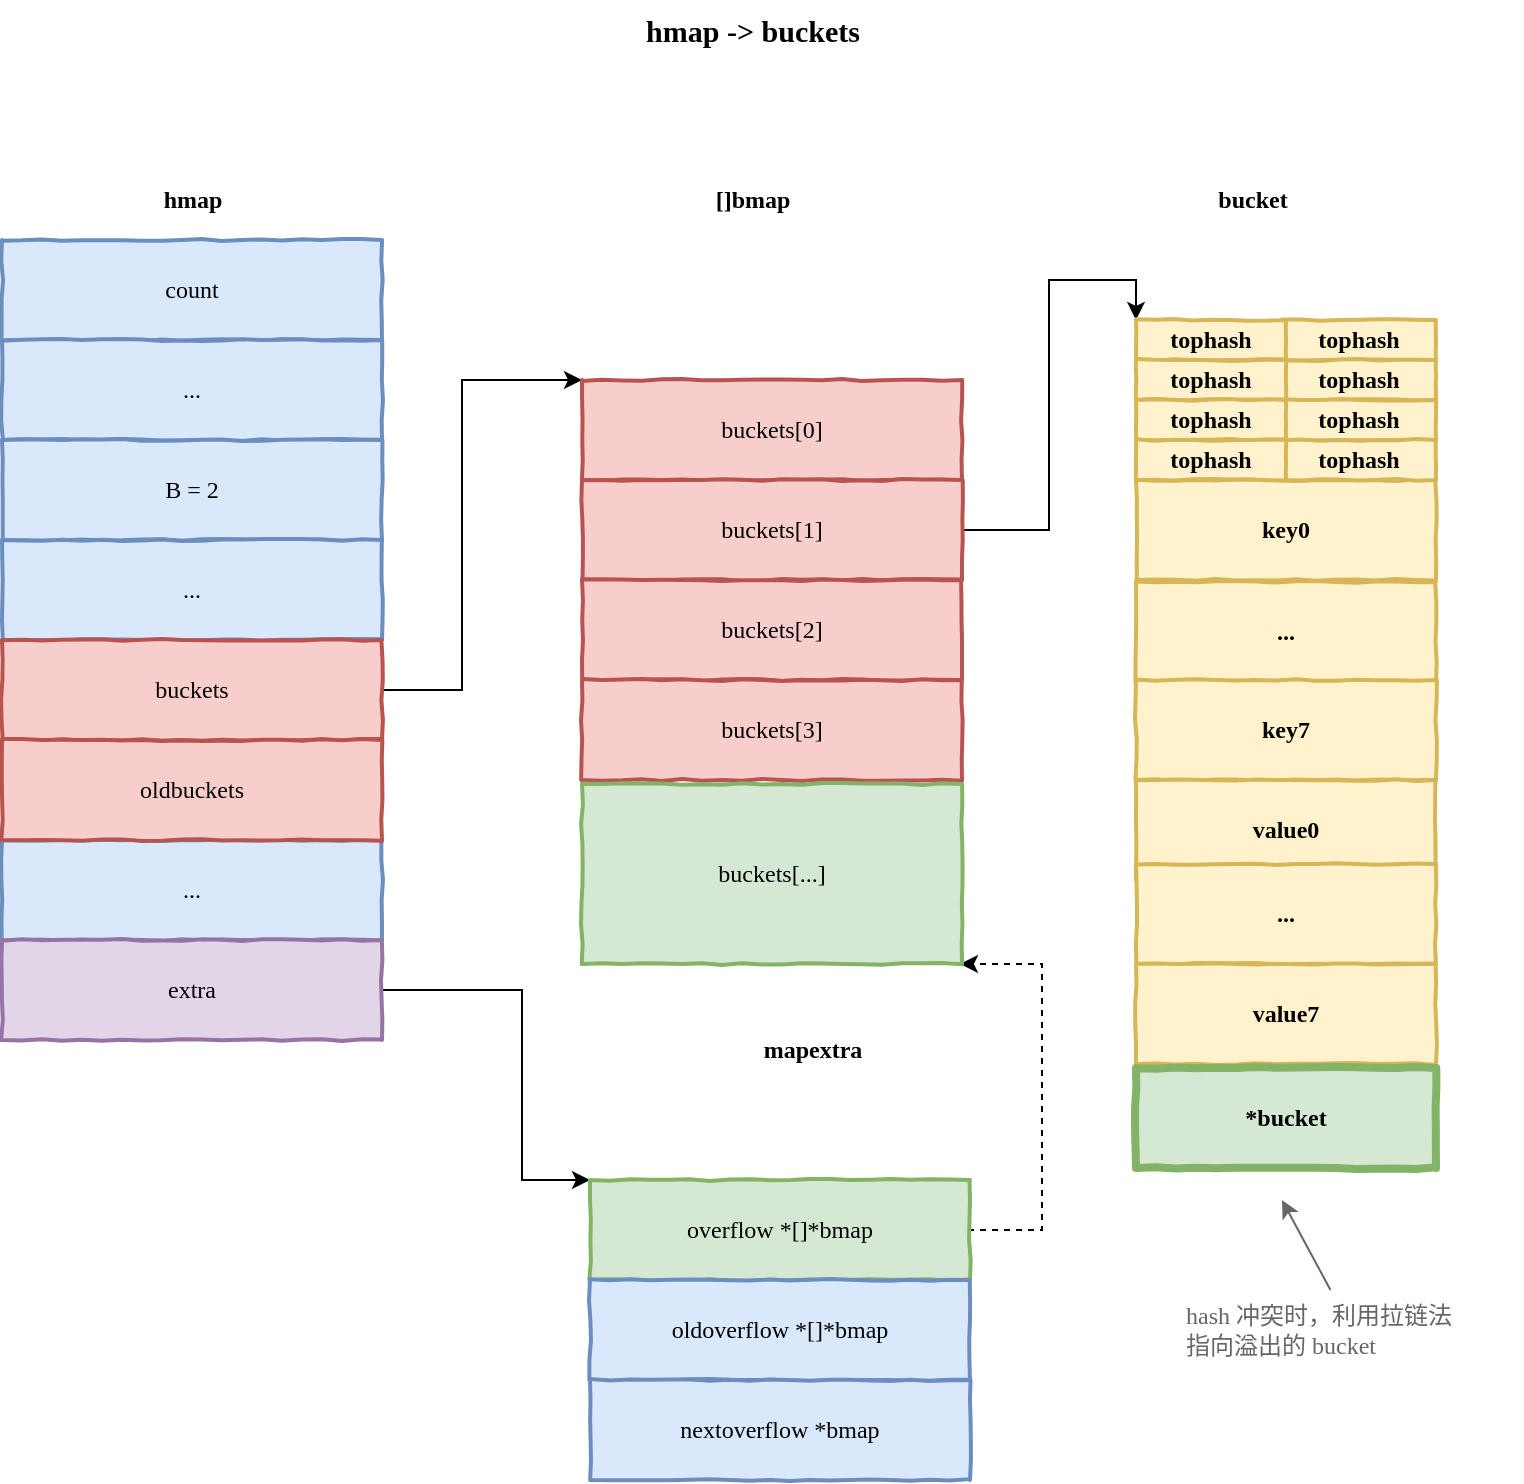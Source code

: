 <mxfile version="24.7.8">
  <diagram name="第 1 页" id="t2ewgCgAzbBRNsm4YQQK">
    <mxGraphModel dx="1080" dy="789" grid="1" gridSize="10" guides="1" tooltips="1" connect="1" arrows="1" fold="1" page="1" pageScale="1" pageWidth="827" pageHeight="1169" math="0" shadow="0">
      <root>
        <mxCell id="0" />
        <mxCell id="1" parent="0" />
        <mxCell id="KTlh5fkEzJNQhNYiEp_2-1" value="&lt;font face=&quot;monaco&quot;&gt;count&lt;/font&gt;" style="rounded=0;whiteSpace=wrap;html=1;strokeWidth=2;fillColor=#dae8fc;strokeColor=#6c8ebf;comic=1;jiggle=1;" parent="1" vertex="1">
          <mxGeometry x="110" y="210" width="190" height="50" as="geometry" />
        </mxCell>
        <mxCell id="KTlh5fkEzJNQhNYiEp_2-2" value="&lt;font face=&quot;Monaco&quot;&gt;&lt;b&gt;hmap&lt;/b&gt;&lt;/font&gt;" style="text;html=1;align=center;verticalAlign=middle;resizable=0;points=[];autosize=1;strokeColor=none;fillColor=none;fontSize=12;fontFamily=Helvetica;fontColor=default;" parent="1" vertex="1">
          <mxGeometry x="180" y="175" width="50" height="30" as="geometry" />
        </mxCell>
        <mxCell id="KTlh5fkEzJNQhNYiEp_2-3" value="&lt;font face=&quot;monaco&quot;&gt;...&lt;/font&gt;" style="rounded=0;whiteSpace=wrap;html=1;strokeWidth=2;fillColor=#dae8fc;strokeColor=#6c8ebf;comic=1;jiggle=1;" parent="1" vertex="1">
          <mxGeometry x="110" y="260" width="190" height="50" as="geometry" />
        </mxCell>
        <mxCell id="KTlh5fkEzJNQhNYiEp_2-4" value="&lt;font size=&quot;1&quot; face=&quot;Monaco&quot;&gt;&lt;b style=&quot;font-size: 15px;&quot;&gt;hmap -&amp;gt; buckets&lt;/b&gt;&lt;/font&gt;" style="text;html=1;align=center;verticalAlign=middle;resizable=0;points=[];autosize=1;strokeColor=none;fillColor=none;fontSize=12;fontFamily=Helvetica;fontColor=default;" parent="1" vertex="1">
          <mxGeometry x="405" y="90" width="160" height="30" as="geometry" />
        </mxCell>
        <mxCell id="KTlh5fkEzJNQhNYiEp_2-5" value="&lt;font face=&quot;monaco&quot;&gt;B = 2&lt;/font&gt;" style="rounded=0;whiteSpace=wrap;html=1;strokeWidth=2;fillColor=#dae8fc;strokeColor=#6c8ebf;comic=1;jiggle=1;" parent="1" vertex="1">
          <mxGeometry x="110" y="310" width="190" height="50" as="geometry" />
        </mxCell>
        <mxCell id="KTlh5fkEzJNQhNYiEp_2-6" value="&lt;font face=&quot;monaco&quot;&gt;...&lt;/font&gt;" style="rounded=0;whiteSpace=wrap;html=1;strokeWidth=2;fillColor=#dae8fc;strokeColor=#6c8ebf;comic=1;jiggle=1;" parent="1" vertex="1">
          <mxGeometry x="110" y="360" width="190" height="50" as="geometry" />
        </mxCell>
        <mxCell id="KTlh5fkEzJNQhNYiEp_2-17" style="edgeStyle=orthogonalEdgeStyle;rounded=0;orthogonalLoop=1;jettySize=auto;html=1;entryX=0;entryY=0;entryDx=0;entryDy=0;" parent="1" source="KTlh5fkEzJNQhNYiEp_2-7" target="KTlh5fkEzJNQhNYiEp_2-9" edge="1">
          <mxGeometry relative="1" as="geometry">
            <Array as="points">
              <mxPoint x="340" y="435" />
              <mxPoint x="340" y="280" />
            </Array>
          </mxGeometry>
        </mxCell>
        <mxCell id="KTlh5fkEzJNQhNYiEp_2-7" value="&lt;font face=&quot;monaco&quot;&gt;buckets&lt;/font&gt;" style="rounded=0;whiteSpace=wrap;html=1;strokeWidth=2;fillColor=#f8cecc;strokeColor=#b85450;comic=1;jiggle=1;" parent="1" vertex="1">
          <mxGeometry x="110" y="410" width="190" height="50" as="geometry" />
        </mxCell>
        <mxCell id="KTlh5fkEzJNQhNYiEp_2-8" value="&lt;font face=&quot;monaco&quot;&gt;...&lt;/font&gt;" style="rounded=0;whiteSpace=wrap;html=1;strokeWidth=2;fillColor=#dae8fc;strokeColor=#6c8ebf;comic=1;jiggle=1;" parent="1" vertex="1">
          <mxGeometry x="110" y="510" width="190" height="50" as="geometry" />
        </mxCell>
        <mxCell id="KTlh5fkEzJNQhNYiEp_2-9" value="&lt;font face=&quot;monaco&quot;&gt;buckets[0]&lt;/font&gt;" style="rounded=0;whiteSpace=wrap;html=1;strokeWidth=2;fillColor=#f8cecc;strokeColor=#b85450;comic=1;jiggle=1;" parent="1" vertex="1">
          <mxGeometry x="400" y="280" width="190" height="50" as="geometry" />
        </mxCell>
        <mxCell id="KTlh5fkEzJNQhNYiEp_2-10" value="&lt;font face=&quot;Monaco&quot;&gt;&lt;b&gt;[]bmap&lt;/b&gt;&lt;/font&gt;" style="text;html=1;align=center;verticalAlign=middle;resizable=0;points=[];autosize=1;strokeColor=none;fillColor=none;fontSize=12;fontFamily=Helvetica;fontColor=default;" parent="1" vertex="1">
          <mxGeometry x="450" y="175" width="70" height="30" as="geometry" />
        </mxCell>
        <mxCell id="MtdLeRse6ukXb3ePK4xq-26" style="edgeStyle=orthogonalEdgeStyle;rounded=0;orthogonalLoop=1;jettySize=auto;html=1;entryX=0;entryY=0;entryDx=0;entryDy=0;" edge="1" parent="1" source="KTlh5fkEzJNQhNYiEp_2-14" target="MtdLeRse6ukXb3ePK4xq-22">
          <mxGeometry relative="1" as="geometry" />
        </mxCell>
        <mxCell id="KTlh5fkEzJNQhNYiEp_2-14" value="&lt;font face=&quot;monaco&quot;&gt;buckets[1]&lt;/font&gt;" style="rounded=0;whiteSpace=wrap;html=1;strokeWidth=2;fillColor=#f8cecc;strokeColor=#b85450;comic=1;jiggle=1;" parent="1" vertex="1">
          <mxGeometry x="400" y="330" width="190" height="50" as="geometry" />
        </mxCell>
        <mxCell id="KTlh5fkEzJNQhNYiEp_2-15" value="&lt;font face=&quot;monaco&quot;&gt;buckets[2]&lt;/font&gt;" style="rounded=0;whiteSpace=wrap;html=1;strokeWidth=2;fillColor=#f8cecc;strokeColor=#b85450;comic=1;jiggle=1;" parent="1" vertex="1">
          <mxGeometry x="400" y="380" width="190" height="50" as="geometry" />
        </mxCell>
        <mxCell id="KTlh5fkEzJNQhNYiEp_2-16" value="&lt;font face=&quot;monaco&quot;&gt;buckets[3]&lt;/font&gt;" style="rounded=0;whiteSpace=wrap;html=1;strokeWidth=2;fillColor=#f8cecc;strokeColor=#b85450;comic=1;jiggle=1;" parent="1" vertex="1">
          <mxGeometry x="400" y="430" width="190" height="50" as="geometry" />
        </mxCell>
        <mxCell id="KTlh5fkEzJNQhNYiEp_2-18" value="&lt;font face=&quot;monaco&quot;&gt;oldbuckets&lt;/font&gt;" style="rounded=0;whiteSpace=wrap;html=1;strokeWidth=2;fillColor=#f8cecc;strokeColor=#b85450;comic=1;jiggle=1;" parent="1" vertex="1">
          <mxGeometry x="110" y="460" width="190" height="50" as="geometry" />
        </mxCell>
        <mxCell id="KTlh5fkEzJNQhNYiEp_2-22" style="edgeStyle=orthogonalEdgeStyle;rounded=0;orthogonalLoop=1;jettySize=auto;html=1;entryX=0;entryY=0;entryDx=0;entryDy=0;" parent="1" source="KTlh5fkEzJNQhNYiEp_2-19" target="KTlh5fkEzJNQhNYiEp_2-20" edge="1">
          <mxGeometry relative="1" as="geometry">
            <Array as="points">
              <mxPoint x="370" y="585" />
              <mxPoint x="370" y="680" />
            </Array>
          </mxGeometry>
        </mxCell>
        <mxCell id="KTlh5fkEzJNQhNYiEp_2-19" value="&lt;font face=&quot;monaco&quot;&gt;extra&lt;/font&gt;" style="rounded=0;whiteSpace=wrap;html=1;strokeWidth=2;fillColor=#e1d5e7;strokeColor=#9673a6;comic=1;jiggle=1;" parent="1" vertex="1">
          <mxGeometry x="110" y="560" width="190" height="50" as="geometry" />
        </mxCell>
        <mxCell id="KTlh5fkEzJNQhNYiEp_2-28" style="edgeStyle=orthogonalEdgeStyle;rounded=0;orthogonalLoop=1;jettySize=auto;html=1;entryX=1;entryY=1;entryDx=0;entryDy=0;dashed=1;" parent="1" edge="1">
          <mxGeometry relative="1" as="geometry">
            <Array as="points">
              <mxPoint x="630" y="705" />
              <mxPoint x="630" y="572" />
            </Array>
            <mxPoint x="593" y="705.0" as="sourcePoint" />
            <mxPoint x="589" y="572" as="targetPoint" />
          </mxGeometry>
        </mxCell>
        <mxCell id="KTlh5fkEzJNQhNYiEp_2-20" value="&lt;font face=&quot;monaco&quot;&gt;overflow *[]*bmap&lt;/font&gt;" style="rounded=0;whiteSpace=wrap;html=1;strokeWidth=2;fillColor=#d5e8d4;strokeColor=#82b366;comic=1;jiggle=1;" parent="1" vertex="1">
          <mxGeometry x="404" y="680" width="190" height="50" as="geometry" />
        </mxCell>
        <mxCell id="KTlh5fkEzJNQhNYiEp_2-21" value="&lt;font face=&quot;Monaco&quot;&gt;&lt;b&gt;mapextra&lt;/b&gt;&lt;/font&gt;" style="text;html=1;align=center;verticalAlign=middle;resizable=0;points=[];autosize=1;strokeColor=none;fillColor=none;fontSize=12;fontFamily=Helvetica;fontColor=default;" parent="1" vertex="1">
          <mxGeometry x="475" y="600" width="80" height="30" as="geometry" />
        </mxCell>
        <mxCell id="KTlh5fkEzJNQhNYiEp_2-23" value="&lt;font face=&quot;monaco&quot;&gt;oldoverflow *[]*bmap&lt;/font&gt;" style="rounded=0;whiteSpace=wrap;html=1;strokeWidth=2;fillColor=#dae8fc;strokeColor=#6c8ebf;comic=1;jiggle=1;" parent="1" vertex="1">
          <mxGeometry x="404" y="730" width="190" height="50" as="geometry" />
        </mxCell>
        <mxCell id="KTlh5fkEzJNQhNYiEp_2-24" value="&lt;font face=&quot;monaco&quot;&gt;nextoverflow *bmap&lt;/font&gt;" style="rounded=0;whiteSpace=wrap;html=1;strokeWidth=2;fillColor=#dae8fc;strokeColor=#6c8ebf;comic=1;jiggle=1;" parent="1" vertex="1">
          <mxGeometry x="404" y="780" width="190" height="50" as="geometry" />
        </mxCell>
        <mxCell id="KTlh5fkEzJNQhNYiEp_2-25" value="&lt;font face=&quot;monaco&quot;&gt;buckets[...]&lt;/font&gt;" style="rounded=0;whiteSpace=wrap;html=1;strokeWidth=2;fillColor=#d5e8d4;strokeColor=#82b366;comic=1;jiggle=1;" parent="1" vertex="1">
          <mxGeometry x="400" y="482" width="190" height="90" as="geometry" />
        </mxCell>
        <mxCell id="MtdLeRse6ukXb3ePK4xq-3" value="&lt;font face=&quot;monaco&quot;&gt;&lt;b&gt;key0&lt;/b&gt;&lt;/font&gt;" style="rounded=0;whiteSpace=wrap;html=1;strokeWidth=2;fillColor=#fff2cc;strokeColor=#d6b656;comic=1;jiggle=1;imageWidth=24;" vertex="1" parent="1">
          <mxGeometry x="677" y="330" width="150" height="50" as="geometry" />
        </mxCell>
        <mxCell id="MtdLeRse6ukXb3ePK4xq-4" value="&lt;font face=&quot;monaco&quot;&gt;&lt;b&gt;...&lt;/b&gt;&lt;/font&gt;" style="rounded=0;whiteSpace=wrap;html=1;strokeWidth=2;fillColor=#fff2cc;strokeColor=#d6b656;comic=1;jiggle=1;imageWidth=24;" vertex="1" parent="1">
          <mxGeometry x="677" y="381" width="150" height="50" as="geometry" />
        </mxCell>
        <mxCell id="MtdLeRse6ukXb3ePK4xq-5" value="&lt;font face=&quot;monaco&quot;&gt;&lt;b&gt;key7&lt;/b&gt;&lt;/font&gt;" style="rounded=0;whiteSpace=wrap;html=1;strokeWidth=2;fillColor=#fff2cc;strokeColor=#d6b656;comic=1;jiggle=1;imageWidth=24;" vertex="1" parent="1">
          <mxGeometry x="677" y="430" width="150" height="50" as="geometry" />
        </mxCell>
        <mxCell id="MtdLeRse6ukXb3ePK4xq-6" value="&lt;font face=&quot;monaco&quot;&gt;&lt;b&gt;value0&lt;/b&gt;&lt;/font&gt;" style="rounded=0;whiteSpace=wrap;html=1;strokeWidth=2;fillColor=#fff2cc;strokeColor=#d6b656;comic=1;jiggle=1;imageWidth=24;" vertex="1" parent="1">
          <mxGeometry x="677" y="480" width="150" height="50" as="geometry" />
        </mxCell>
        <mxCell id="MtdLeRse6ukXb3ePK4xq-7" value="&lt;font face=&quot;monaco&quot;&gt;&lt;b&gt;...&lt;/b&gt;&lt;/font&gt;" style="rounded=0;whiteSpace=wrap;html=1;strokeWidth=2;fillColor=#fff2cc;strokeColor=#d6b656;comic=1;jiggle=1;imageWidth=24;" vertex="1" parent="1">
          <mxGeometry x="677" y="522" width="150" height="50" as="geometry" />
        </mxCell>
        <mxCell id="MtdLeRse6ukXb3ePK4xq-8" value="&lt;font face=&quot;monaco&quot;&gt;&lt;b&gt;value7&lt;/b&gt;&lt;/font&gt;" style="rounded=0;whiteSpace=wrap;html=1;strokeWidth=2;fillColor=#fff2cc;strokeColor=#d6b656;comic=1;jiggle=1;imageWidth=24;" vertex="1" parent="1">
          <mxGeometry x="677" y="572" width="150" height="50" as="geometry" />
        </mxCell>
        <mxCell id="MtdLeRse6ukXb3ePK4xq-9" value="&lt;font face=&quot;monaco&quot;&gt;&lt;b&gt;*bucket&lt;/b&gt;&lt;/font&gt;" style="rounded=0;whiteSpace=wrap;html=1;strokeWidth=4;fillColor=#d5e8d4;strokeColor=#82b366;comic=1;jiggle=1;imageWidth=24;" vertex="1" parent="1">
          <mxGeometry x="677" y="624" width="150" height="50" as="geometry" />
        </mxCell>
        <mxCell id="MtdLeRse6ukXb3ePK4xq-17" value="&lt;font face=&quot;monaco&quot;&gt;&lt;b&gt;tophash&lt;/b&gt;&lt;/font&gt;" style="rounded=0;whiteSpace=wrap;html=1;strokeWidth=2;fillColor=#fff2cc;strokeColor=#d6b656;comic=1;jiggle=1;imageWidth=24;" vertex="1" parent="1">
          <mxGeometry x="750" y="250" width="77" height="20" as="geometry" />
        </mxCell>
        <mxCell id="MtdLeRse6ukXb3ePK4xq-18" value="&lt;font face=&quot;monaco&quot;&gt;&lt;b&gt;tophash&lt;/b&gt;&lt;/font&gt;" style="rounded=0;whiteSpace=wrap;html=1;strokeWidth=2;fillColor=#fff2cc;strokeColor=#d6b656;comic=1;jiggle=1;imageWidth=24;" vertex="1" parent="1">
          <mxGeometry x="750" y="270" width="77" height="20" as="geometry" />
        </mxCell>
        <mxCell id="MtdLeRse6ukXb3ePK4xq-19" value="&lt;font face=&quot;monaco&quot;&gt;&lt;b&gt;tophash&lt;/b&gt;&lt;/font&gt;" style="rounded=0;whiteSpace=wrap;html=1;strokeWidth=2;fillColor=#fff2cc;strokeColor=#d6b656;comic=1;jiggle=1;imageWidth=24;" vertex="1" parent="1">
          <mxGeometry x="750" y="290" width="77" height="20" as="geometry" />
        </mxCell>
        <mxCell id="MtdLeRse6ukXb3ePK4xq-20" value="&lt;font face=&quot;monaco&quot;&gt;&lt;b&gt;tophash&lt;/b&gt;&lt;/font&gt;" style="rounded=0;whiteSpace=wrap;html=1;strokeWidth=2;fillColor=#fff2cc;strokeColor=#d6b656;comic=1;jiggle=1;imageWidth=24;" vertex="1" parent="1">
          <mxGeometry x="750" y="310" width="77" height="20" as="geometry" />
        </mxCell>
        <mxCell id="MtdLeRse6ukXb3ePK4xq-22" value="&lt;font face=&quot;monaco&quot;&gt;&lt;b&gt;tophash&lt;/b&gt;&lt;/font&gt;" style="rounded=0;whiteSpace=wrap;html=1;strokeWidth=2;fillColor=#fff2cc;strokeColor=#d6b656;comic=1;jiggle=1;imageWidth=24;" vertex="1" parent="1">
          <mxGeometry x="677" y="250" width="75" height="20" as="geometry" />
        </mxCell>
        <mxCell id="MtdLeRse6ukXb3ePK4xq-23" value="&lt;font face=&quot;monaco&quot;&gt;&lt;b&gt;tophash&lt;/b&gt;&lt;/font&gt;" style="rounded=0;whiteSpace=wrap;html=1;strokeWidth=2;fillColor=#fff2cc;strokeColor=#d6b656;comic=1;jiggle=1;imageWidth=24;" vertex="1" parent="1">
          <mxGeometry x="677" y="270" width="75" height="20" as="geometry" />
        </mxCell>
        <mxCell id="MtdLeRse6ukXb3ePK4xq-24" value="&lt;font face=&quot;monaco&quot;&gt;&lt;b&gt;tophash&lt;/b&gt;&lt;/font&gt;" style="rounded=0;whiteSpace=wrap;html=1;strokeWidth=2;fillColor=#fff2cc;strokeColor=#d6b656;comic=1;jiggle=1;imageWidth=24;" vertex="1" parent="1">
          <mxGeometry x="677" y="290" width="75" height="20" as="geometry" />
        </mxCell>
        <mxCell id="MtdLeRse6ukXb3ePK4xq-25" value="&lt;font face=&quot;monaco&quot;&gt;&lt;b&gt;tophash&lt;/b&gt;&lt;/font&gt;" style="rounded=0;whiteSpace=wrap;html=1;strokeWidth=2;fillColor=#fff2cc;strokeColor=#d6b656;comic=1;jiggle=1;imageWidth=24;" vertex="1" parent="1">
          <mxGeometry x="677" y="310" width="75" height="20" as="geometry" />
        </mxCell>
        <mxCell id="MtdLeRse6ukXb3ePK4xq-27" value="&lt;font face=&quot;Monaco&quot;&gt;&lt;b&gt;bucket&lt;/b&gt;&lt;/font&gt;" style="text;html=1;align=center;verticalAlign=middle;resizable=0;points=[];autosize=1;strokeColor=none;fillColor=none;fontSize=12;fontFamily=Helvetica;fontColor=default;" vertex="1" parent="1">
          <mxGeometry x="700" y="175" width="70" height="30" as="geometry" />
        </mxCell>
        <mxCell id="MtdLeRse6ukXb3ePK4xq-30" style="rounded=0;orthogonalLoop=1;jettySize=auto;html=1;strokeColor=#666666;" edge="1" parent="1" source="MtdLeRse6ukXb3ePK4xq-29">
          <mxGeometry relative="1" as="geometry">
            <mxPoint x="750" y="690" as="targetPoint" />
          </mxGeometry>
        </mxCell>
        <mxCell id="MtdLeRse6ukXb3ePK4xq-29" value="&lt;font color=&quot;#666666&quot; face=&quot;monaco&quot;&gt;hash 冲突时，利用拉链法&lt;/font&gt;&lt;div&gt;&lt;font color=&quot;#666666&quot; face=&quot;Ocl7BHvVkUbs3wB0Rx43&quot;&gt;指向溢出的 bucket&lt;/font&gt;&lt;/div&gt;" style="text;html=1;align=left;verticalAlign=middle;resizable=0;points=[];autosize=1;strokeColor=none;fillColor=none;fontSize=12;fontFamily=Helvetica;fontColor=default;" vertex="1" parent="1">
          <mxGeometry x="700" y="735" width="170" height="40" as="geometry" />
        </mxCell>
      </root>
    </mxGraphModel>
  </diagram>
</mxfile>
